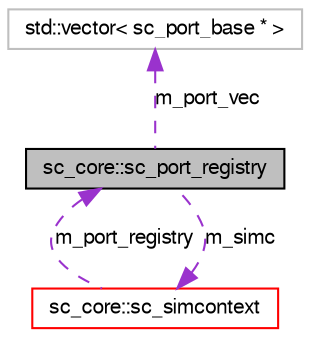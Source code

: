 digraph G
{
  edge [fontname="FreeSans",fontsize="10",labelfontname="FreeSans",labelfontsize="10"];
  node [fontname="FreeSans",fontsize="10",shape=record];
  Node1 [label="sc_core::sc_port_registry",height=0.2,width=0.4,color="black", fillcolor="grey75", style="filled" fontcolor="black"];
  Node2 -> Node1 [dir=back,color="darkorchid3",fontsize="10",style="dashed",label="m_port_vec",fontname="FreeSans"];
  Node2 [label="std::vector\< sc_port_base * \>",height=0.2,width=0.4,color="grey75", fillcolor="white", style="filled"];
  Node3 -> Node1 [dir=back,color="darkorchid3",fontsize="10",style="dashed",label="m_simc",fontname="FreeSans"];
  Node3 [label="sc_core::sc_simcontext",height=0.2,width=0.4,color="red", fillcolor="white", style="filled",URL="$a00202.html"];
  Node1 -> Node3 [dir=back,color="darkorchid3",fontsize="10",style="dashed",label="m_port_registry",fontname="FreeSans"];
}
